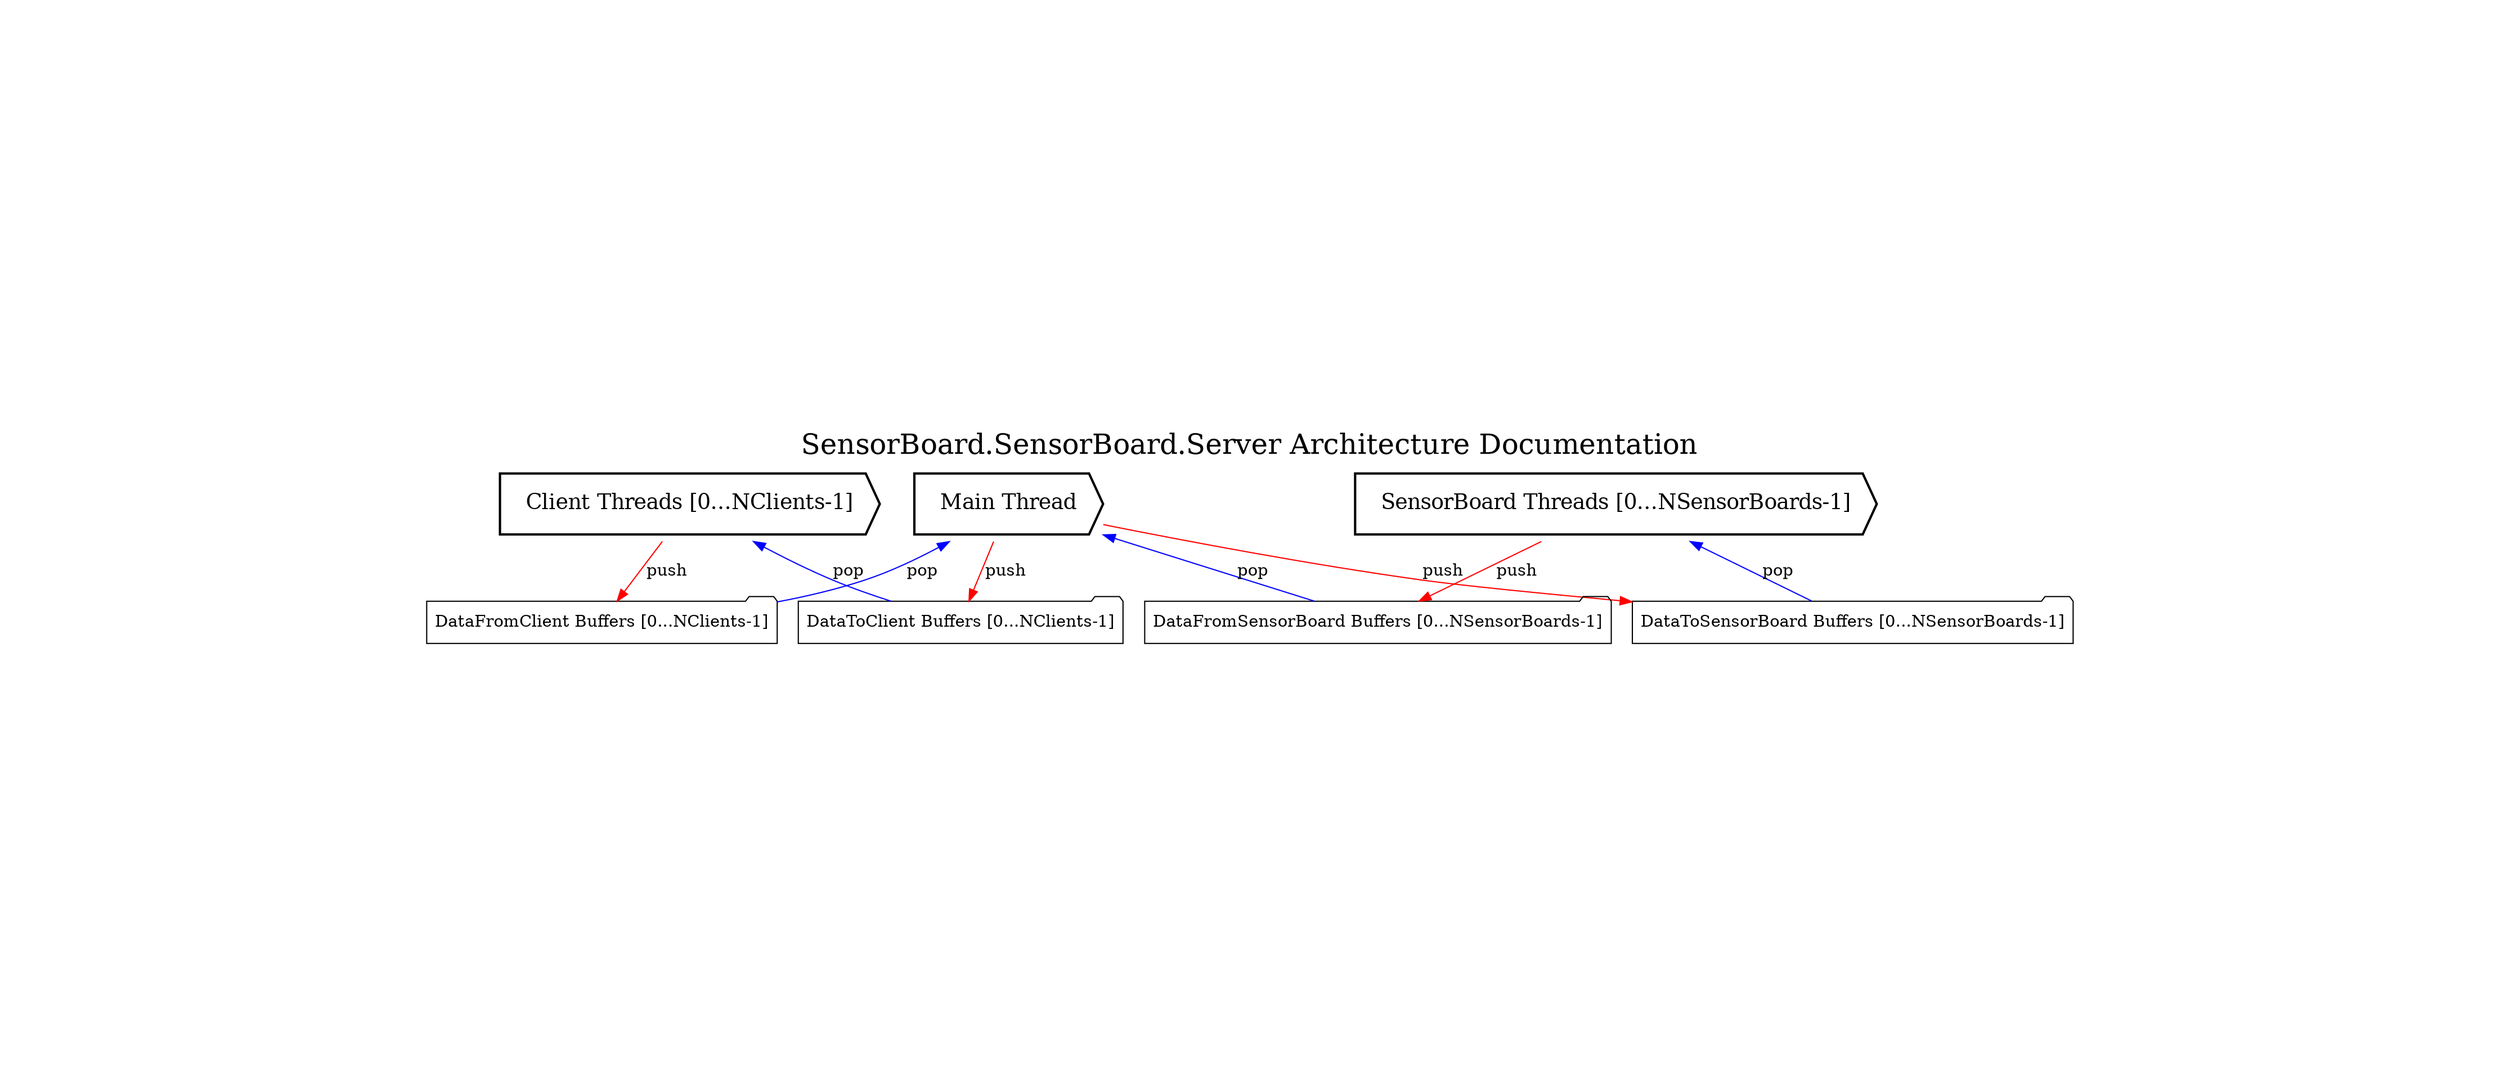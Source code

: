 //http://en.wikipedia.org/wiki/DOT_%28graph_description_language%29
//http://stackoverflow.com/questions/7922960/block-diagram-layout-with-dot-graphviz
//http://stackoverflow.com/questions/8042801/better-layout-of-nodes-for-block-diagrams-in-dot
//http://blockdiag.com/en/blockdiag/examples.html#grouping-nodes
//http://bl.ocks.org/d3noob/5141278
//http://www.ibm.com/developerworks/aix/library/au-aix-graphviz/
//http://www.graphviz.org/

digraph SensorBoardServerArchitecture
{
	//compound = true; 
	fontsize=24;
	label = "SensorBoard.SensorBoard.Server Architecture Documentation";
	labelloc = t;
	rank = source;
	ratio = compress;
	concentrate = true;
	margin=5;
	//nodesep = 5.0;
	//node [shape=box];//,ranksep = "1.2 equally"]; //[color=Red];
	//edge [color=Blue,shape=vee]; //, style=dotted];
	//splines = ortho;
	//clusterrank = local;
	//compound = true; //If true, allow edges between clusters. (See lhead and ltail below.) 
	//landscape = true;
	//aspect = 1;
	
	//Threads
	{
		rank=same;
		MainThread [label="Main Thread", shape=cds, margin=0.3, fontsize=18, penwidth=2];
		ClientThreads [label="Client Threads [0...NClients-1]", shape=cds, margin=0.3, fontsize=18, penwidth=2];
		SensorBoardThreads [label="SensorBoard Threads [0...NSensorBoards-1]", shape=cds, margin=0.3, fontsize=18, penwidth=2];
	}		
	
	//Buffers
	{
		rank=same;
		DataToClient [label="DataToClient Buffers [0...NClients-1]", shape=folder, margin=0.1];
		DataFromClient [label="DataFromClient Buffers [0...NClients-1]", shape=folder, margin=0.1];
		DataToSensorBoard [label="DataToSensorBoard Buffers [0...NSensorBoards-1]", shape=folder, margin=0.1];
		DataFromSensorBoard [label="DataFromSensorBoard Buffers [0...NSensorBoards-1]", shape=folder, margin=0.1];
	}	
	
	//Actions
	ClientThreads -> DataFromClient [color=red, label="push"];
	DataToClient -> ClientThreads [color=blue, label="pop"];
	SensorBoardThreads -> DataFromSensorBoard [color=red, label="push"];
	DataToSensorBoard -> SensorBoardThreads [color=blue, label="pop"];
	DataFromClient -> MainThread [color=blue, label="pop"];
	MainThread -> DataToClient [color=red, label="push"];
	DataFromSensorBoard -> MainThread [color=blue, label="pop"];
	MainThread -> DataToSensorBoard [color=red, label="push"];	
}